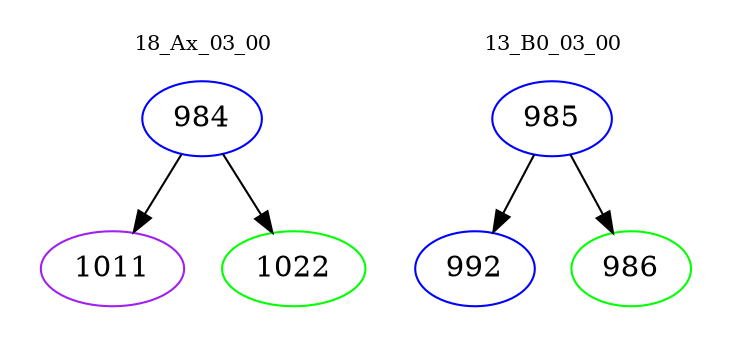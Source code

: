 digraph{
subgraph cluster_0 {
color = white
label = "18_Ax_03_00";
fontsize=10;
T0_984 [label="984", color="blue"]
T0_984 -> T0_1011 [color="black"]
T0_1011 [label="1011", color="purple"]
T0_984 -> T0_1022 [color="black"]
T0_1022 [label="1022", color="green"]
}
subgraph cluster_1 {
color = white
label = "13_B0_03_00";
fontsize=10;
T1_985 [label="985", color="blue"]
T1_985 -> T1_992 [color="black"]
T1_992 [label="992", color="blue"]
T1_985 -> T1_986 [color="black"]
T1_986 [label="986", color="green"]
}
}
